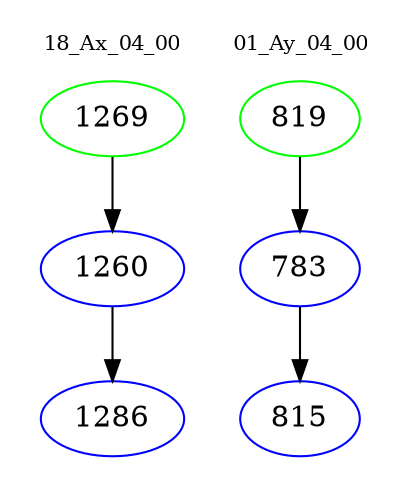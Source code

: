 digraph{
subgraph cluster_0 {
color = white
label = "18_Ax_04_00";
fontsize=10;
T0_1269 [label="1269", color="green"]
T0_1269 -> T0_1260 [color="black"]
T0_1260 [label="1260", color="blue"]
T0_1260 -> T0_1286 [color="black"]
T0_1286 [label="1286", color="blue"]
}
subgraph cluster_1 {
color = white
label = "01_Ay_04_00";
fontsize=10;
T1_819 [label="819", color="green"]
T1_819 -> T1_783 [color="black"]
T1_783 [label="783", color="blue"]
T1_783 -> T1_815 [color="black"]
T1_815 [label="815", color="blue"]
}
}

